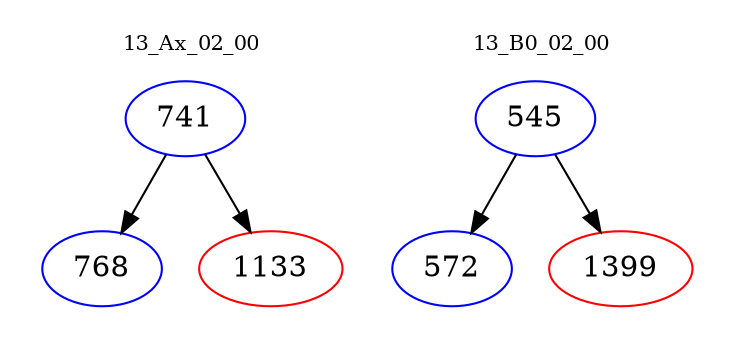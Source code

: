 digraph{
subgraph cluster_0 {
color = white
label = "13_Ax_02_00";
fontsize=10;
T0_741 [label="741", color="blue"]
T0_741 -> T0_768 [color="black"]
T0_768 [label="768", color="blue"]
T0_741 -> T0_1133 [color="black"]
T0_1133 [label="1133", color="red"]
}
subgraph cluster_1 {
color = white
label = "13_B0_02_00";
fontsize=10;
T1_545 [label="545", color="blue"]
T1_545 -> T1_572 [color="black"]
T1_572 [label="572", color="blue"]
T1_545 -> T1_1399 [color="black"]
T1_1399 [label="1399", color="red"]
}
}
